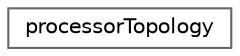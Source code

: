digraph "Graphical Class Hierarchy"
{
 // LATEX_PDF_SIZE
  bgcolor="transparent";
  edge [fontname=Helvetica,fontsize=10,labelfontname=Helvetica,labelfontsize=10];
  node [fontname=Helvetica,fontsize=10,shape=box,height=0.2,width=0.4];
  rankdir="LR";
  Node0 [id="Node000000",label="processorTopology",height=0.2,width=0.4,color="grey40", fillcolor="white", style="filled",URL="$classFoam_1_1processorTopology.html",tooltip="Determines/represents processor-processor connection. After instantiation contains the processor-proc..."];
}

